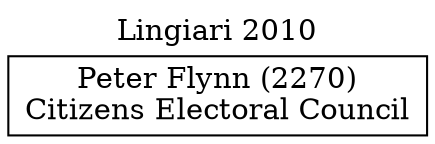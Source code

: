 // House preference flow
digraph "Peter Flynn (2270)_Lingiari_2010" {
	graph [label="Lingiari 2010" labelloc=t mclimit=10]
	node [shape=box]
	"Peter Flynn (2270)" [label="Peter Flynn (2270)
Citizens Electoral Council"]
}
